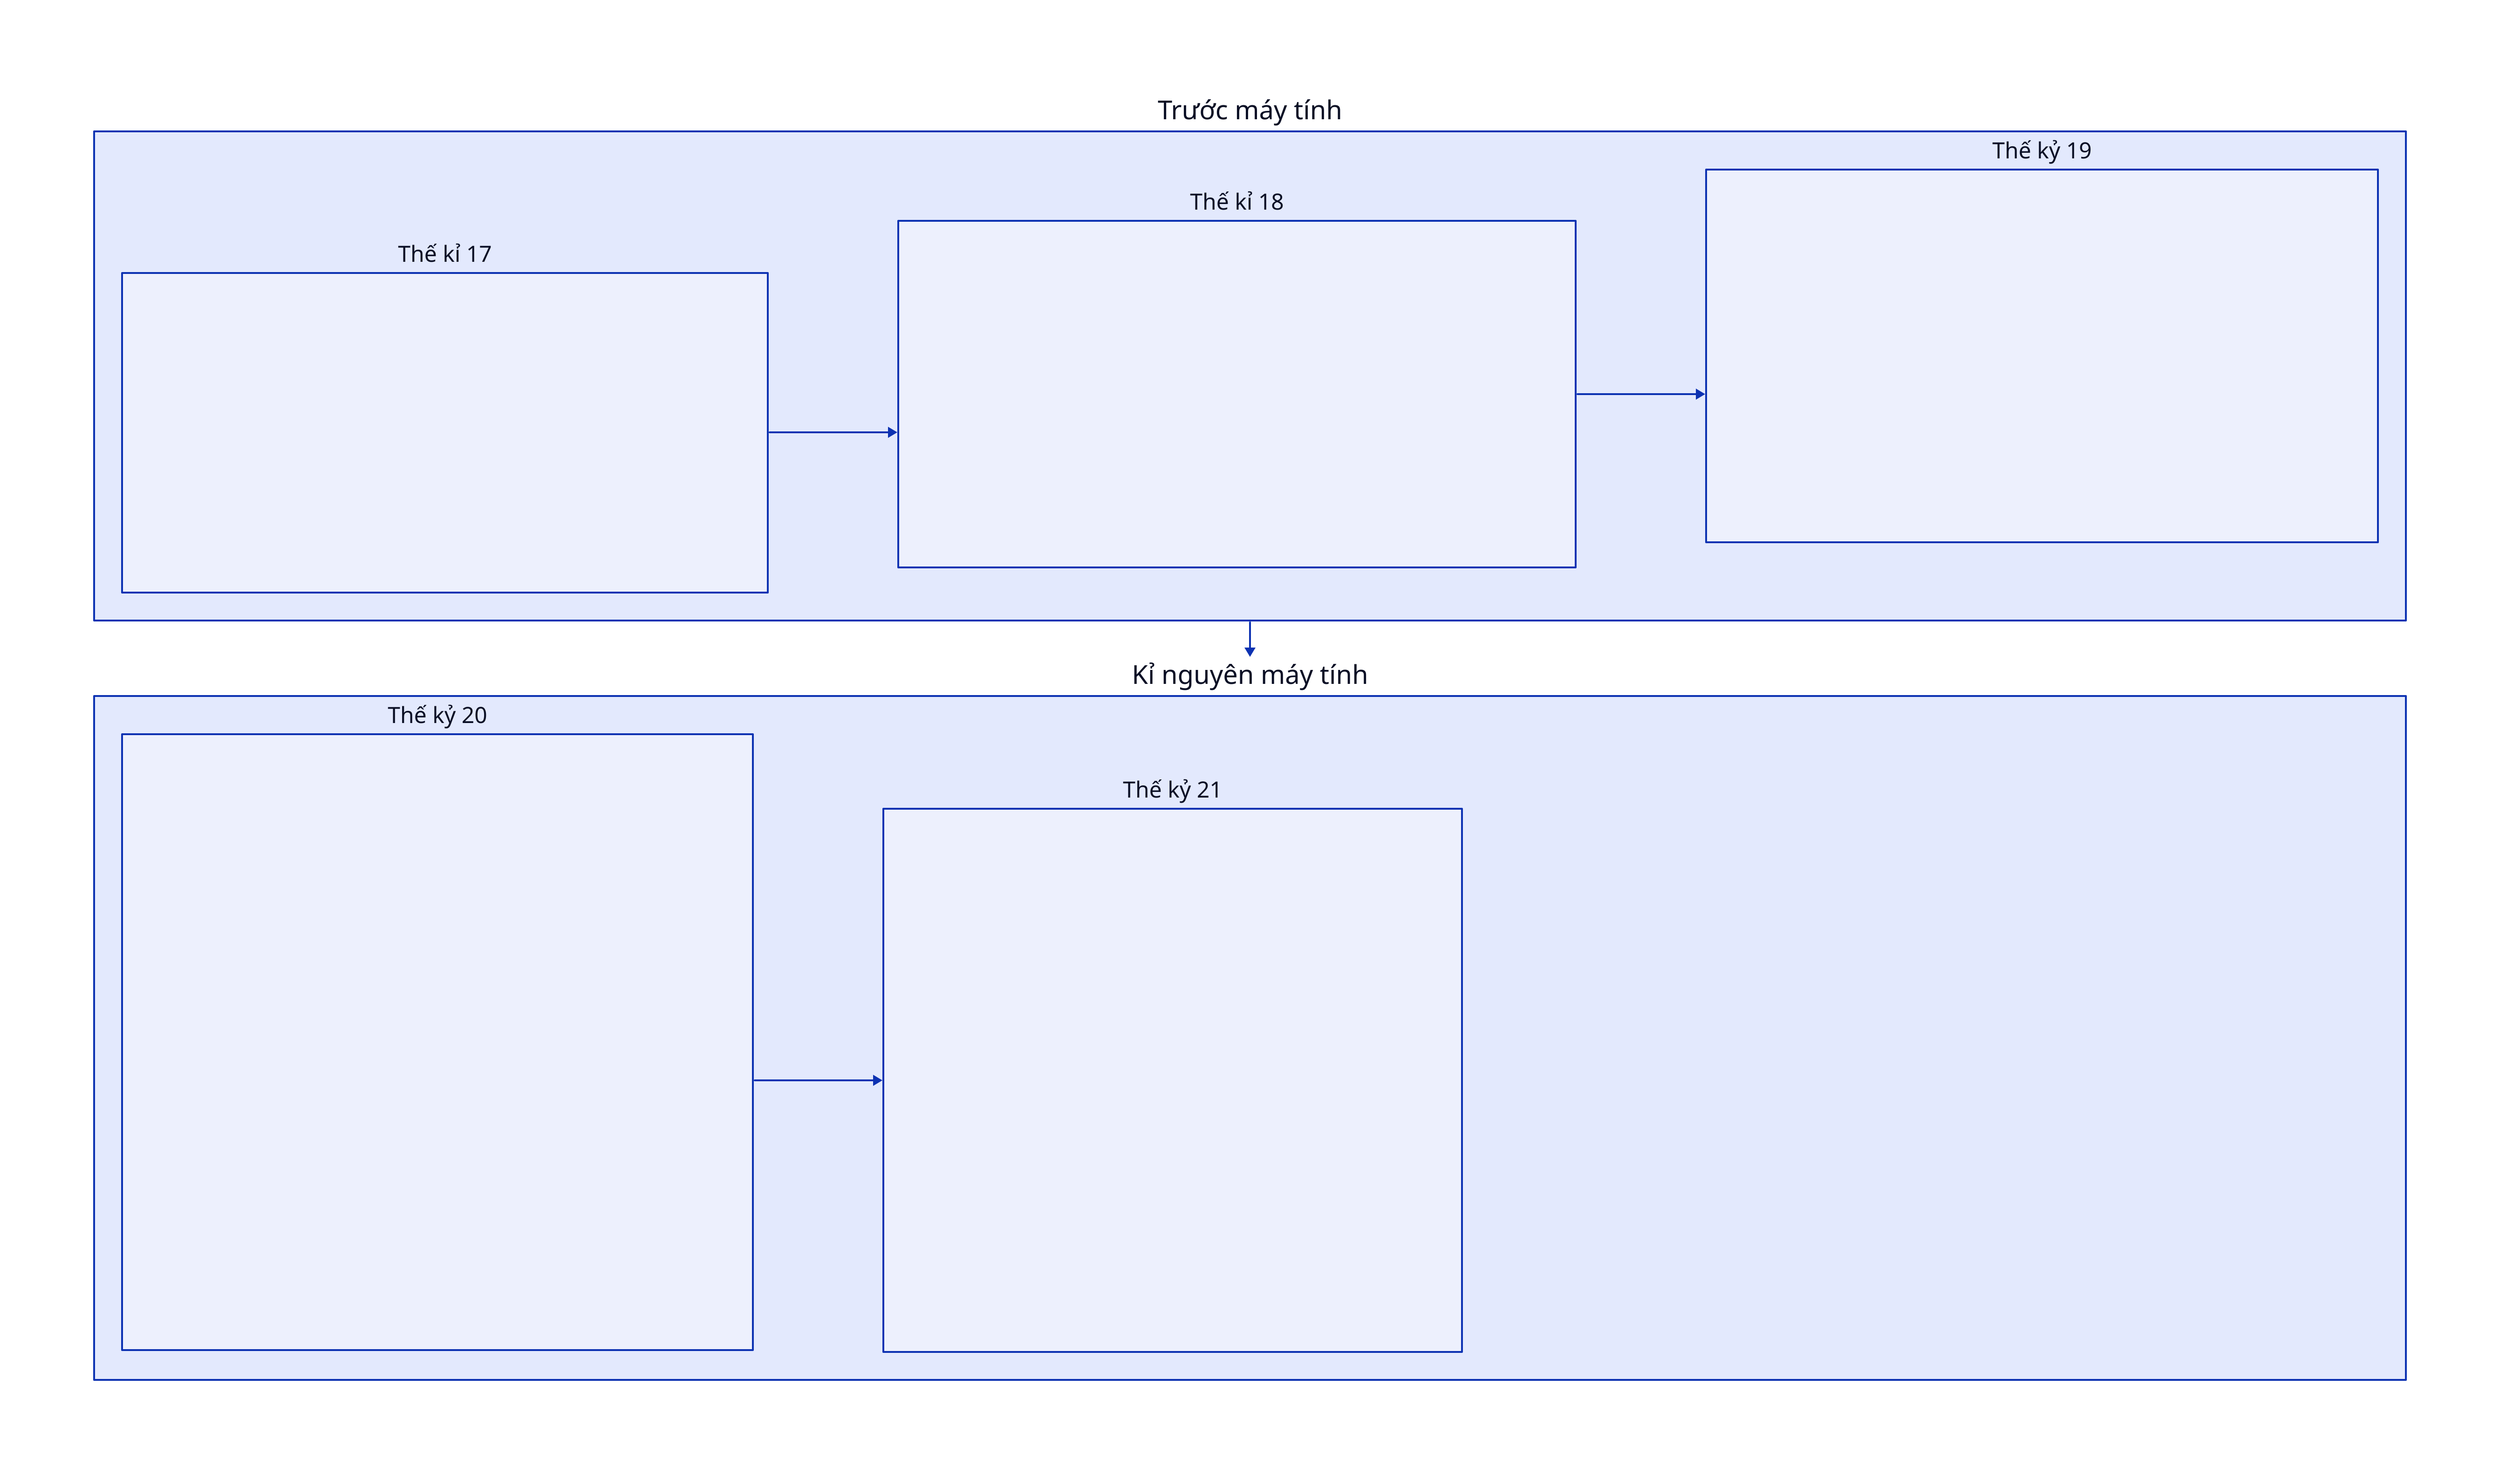 direction: down

before_computer: {
  direction: right
  label: "Trước máy tính"


  c17: {
    label: "Thế kỉ 17"
    text: |md
      # Thế kỉ 17: John Graunt và Phân tích Dân số

      - **John Graunt**: Nhà thống kê người Anh, tiên phong trong phân tích dữ liệu thống kê
      - **Nghiên cứu**: Mẫu dân số và tử vong
      - **Phát hiện**: 
        - Chênh lệch giữa nam và nữ
        - Khác biệt thành thị - nông thôn
        - Thay đổi theo mùa
      - **Công trình**: "Natural and Political Observations made upon the Bills of Mortality" (1662)
      - **Đóng góp**: Nền móng cho khoa học thống kê hiện đại và nhân khẩu học
    |
  }

  c18: {
    label: "Thế kỉ 18"
    text: |md
      # Thế kỉ 18: Tiến bộ trong Xác suất và Thống kê

      ## Thomas Bayes
      - Phát triển định lý Bayes
      - Công cụ quan trọng trong lý thuyết xác suất và thống kê

      ## Pierre-Simon Laplace
      - Mở rộng công việc của Bayes
      - Áp dụng vào nhiều lĩnh vực khoa học và kỹ thuật
    |
  }

  c19: {
    label: "Thế kỷ 19"
    text: |md
      # Thế kỷ 19: Tự động hóa và Thống kê Hiện đại

      ## Herman Hollerith và Máy tạo bảng Hollerith (1890)
      - Bước tiến lớn trong tự động hóa xử lý dữ liệu
      - Sử dụng trong điều tra dân số Hoa Kỳ 1890
      - Giảm thời gian xử lý dữ liệu từ 10 năm xuống 3 năm

      ## Francis Galton
      - Phát triển khái niệm hồi quy và tương quan
      - Đóng góp quan trọng cho thống kê hiện đại
    |
  }
  c17 -> c18
  c18 -> c19
}

after_computer: {
  label: "Kỉ nguyên máy tính"
  direction: right

  c20: {
    label: "Thế kỷ 20"
    text: |md
      # Thế kỷ 20: Kỷ nguyên Máy tính và Internet

      ## Những năm 1960
      - Thuật ngữ "phân tích dữ liệu" được sử dụng rộng rãi
      - Máy tính trở nên phổ biến, cải thiện khả năng xử lý dữ liệu

      ## John Tukey (1962)
      - Xuất bản "The Future of Data Analysis"
      - Đặt nền móng cho phân tích dữ liệu hiện đại

      ## Những năm 1980
      - Sự phát triển của máy tính cá nhân
      - Phân tích dữ liệu trở nên dễ tiếp cận hơn

      ## Cuối thế kỷ 20
      - Sự ra đời của Internet và World Wide Web
      - Tạo ra lượng dữ liệu khổng lồ
      - Dẫn đến sự phát triển của "Big Data" và kỹ thuật phân tích tiên tiến
    |
  }

  c21: {
    label: "Thế kỷ 21"
    text: |md
      # Thế kỷ 21: Kỷ nguyên Dữ liệu Lớn và AI

      ## Sự bùng nổ công nghệ
      - Dữ liệu lớn (Big Data)
      - Học máy (Machine Learning)
      - Trí tuệ nhân tạo (AI)

      ## Công cụ và nền tảng tiên tiến
      - Hadoop
      - Spark
      - Dịch vụ đám mây

      ## Tầm quan trọng
      - Phân tích dữ liệu trở thành không thể thiếu trong:
        - Hầu hết các ngành công nghiệp
        - Lĩnh vực nghiên cứu
    |
  }

  c20 -> c21
}

before_computer -> after_computer

grid-rows: 2